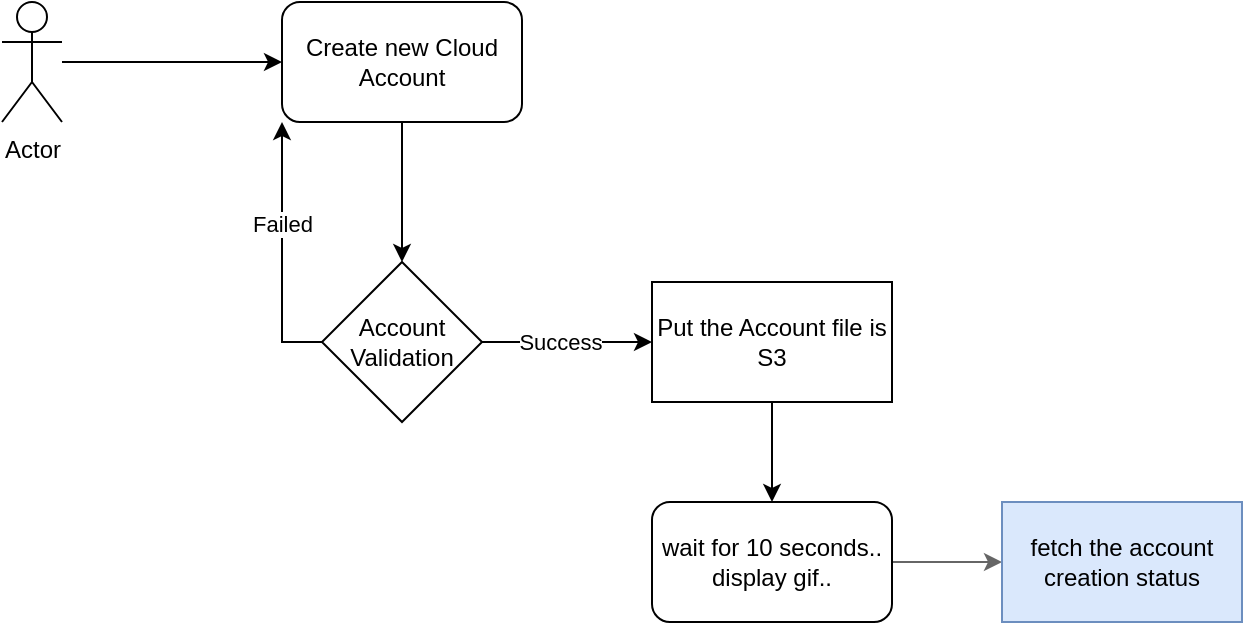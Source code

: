 <mxfile version="20.3.6" type="github" pages="2"><diagram id="8uqgado0AFzXxvvhK6Mf" name="Page-1"><mxGraphModel dx="1018" dy="588" grid="1" gridSize="10" guides="1" tooltips="1" connect="1" arrows="1" fold="1" page="1" pageScale="1" pageWidth="850" pageHeight="1100" math="0" shadow="0"><root><mxCell id="0"/><mxCell id="1" parent="0"/><mxCell id="pcmFgGx2oCK5pUwCPBzZ-1" value="Actor" style="shape=umlActor;verticalLabelPosition=bottom;verticalAlign=top;html=1;outlineConnect=0;" vertex="1" parent="1"><mxGeometry x="40" y="210" width="30" height="60" as="geometry"/></mxCell><mxCell id="pcmFgGx2oCK5pUwCPBzZ-2" value="" style="endArrow=classic;html=1;rounded=0;" edge="1" parent="1" source="pcmFgGx2oCK5pUwCPBzZ-1"><mxGeometry width="50" height="50" relative="1" as="geometry"><mxPoint x="110" y="270" as="sourcePoint"/><mxPoint x="180" y="240" as="targetPoint"/></mxGeometry></mxCell><mxCell id="pcmFgGx2oCK5pUwCPBzZ-4" style="edgeStyle=orthogonalEdgeStyle;rounded=0;orthogonalLoop=1;jettySize=auto;html=1;exitX=0.5;exitY=1;exitDx=0;exitDy=0;" edge="1" parent="1" source="pcmFgGx2oCK5pUwCPBzZ-3"><mxGeometry relative="1" as="geometry"><mxPoint x="240" y="340" as="targetPoint"/></mxGeometry></mxCell><mxCell id="pcmFgGx2oCK5pUwCPBzZ-3" value="Create new Cloud Account" style="rounded=1;whiteSpace=wrap;html=1;" vertex="1" parent="1"><mxGeometry x="180" y="210" width="120" height="60" as="geometry"/></mxCell><mxCell id="pcmFgGx2oCK5pUwCPBzZ-7" style="edgeStyle=orthogonalEdgeStyle;rounded=0;orthogonalLoop=1;jettySize=auto;html=1;entryX=0;entryY=0.5;entryDx=0;entryDy=0;" edge="1" parent="1" source="pcmFgGx2oCK5pUwCPBzZ-5" target="pcmFgGx2oCK5pUwCPBzZ-6"><mxGeometry relative="1" as="geometry"/></mxCell><mxCell id="pcmFgGx2oCK5pUwCPBzZ-8" value="Success" style="edgeLabel;html=1;align=center;verticalAlign=middle;resizable=0;points=[];" vertex="1" connectable="0" parent="pcmFgGx2oCK5pUwCPBzZ-7"><mxGeometry x="-0.082" y="1" relative="1" as="geometry"><mxPoint y="1" as="offset"/></mxGeometry></mxCell><mxCell id="pcmFgGx2oCK5pUwCPBzZ-10" style="edgeStyle=orthogonalEdgeStyle;rounded=0;orthogonalLoop=1;jettySize=auto;html=1;exitX=0;exitY=0.5;exitDx=0;exitDy=0;entryX=0;entryY=1;entryDx=0;entryDy=0;" edge="1" parent="1" source="pcmFgGx2oCK5pUwCPBzZ-5" target="pcmFgGx2oCK5pUwCPBzZ-3"><mxGeometry relative="1" as="geometry"/></mxCell><mxCell id="pcmFgGx2oCK5pUwCPBzZ-11" value="Failed" style="edgeLabel;html=1;align=center;verticalAlign=middle;resizable=0;points=[];" vertex="1" connectable="0" parent="pcmFgGx2oCK5pUwCPBzZ-10"><mxGeometry x="0.238" relative="1" as="geometry"><mxPoint y="1" as="offset"/></mxGeometry></mxCell><mxCell id="pcmFgGx2oCK5pUwCPBzZ-5" value="Account Validation" style="rhombus;whiteSpace=wrap;html=1;" vertex="1" parent="1"><mxGeometry x="200" y="340" width="80" height="80" as="geometry"/></mxCell><mxCell id="pcmFgGx2oCK5pUwCPBzZ-12" style="edgeStyle=orthogonalEdgeStyle;rounded=0;orthogonalLoop=1;jettySize=auto;html=1;exitX=0.5;exitY=1;exitDx=0;exitDy=0;" edge="1" parent="1" source="pcmFgGx2oCK5pUwCPBzZ-6"><mxGeometry relative="1" as="geometry"><mxPoint x="425" y="460" as="targetPoint"/></mxGeometry></mxCell><mxCell id="pcmFgGx2oCK5pUwCPBzZ-6" value="Put the Account file is S3" style="rounded=0;whiteSpace=wrap;html=1;" vertex="1" parent="1"><mxGeometry x="365" y="350" width="120" height="60" as="geometry"/></mxCell><mxCell id="pcmFgGx2oCK5pUwCPBzZ-14" style="edgeStyle=orthogonalEdgeStyle;rounded=0;orthogonalLoop=1;jettySize=auto;html=1;exitX=1;exitY=0.5;exitDx=0;exitDy=0;fillColor=#f5f5f5;strokeColor=#666666;" edge="1" parent="1" source="pcmFgGx2oCK5pUwCPBzZ-13"><mxGeometry relative="1" as="geometry"><mxPoint x="540" y="490" as="targetPoint"/></mxGeometry></mxCell><mxCell id="pcmFgGx2oCK5pUwCPBzZ-13" value="wait for 10 seconds.. display gif.." style="rounded=1;whiteSpace=wrap;html=1;" vertex="1" parent="1"><mxGeometry x="365" y="460" width="120" height="60" as="geometry"/></mxCell><mxCell id="pcmFgGx2oCK5pUwCPBzZ-15" value="fetch the account creation status" style="rounded=0;whiteSpace=wrap;html=1;fillColor=#dae8fc;strokeColor=#6c8ebf;" vertex="1" parent="1"><mxGeometry x="540" y="460" width="120" height="60" as="geometry"/></mxCell></root></mxGraphModel></diagram><diagram id="WPXmWxR6_oQTRzcOLMHB" name="Page-2"><mxGraphModel dx="1868" dy="588" grid="1" gridSize="10" guides="1" tooltips="1" connect="1" arrows="1" fold="1" page="1" pageScale="1" pageWidth="850" pageHeight="1100" math="0" shadow="0"><root><mxCell id="0"/><mxCell id="1" parent="0"/><mxCell id="m65-xue7yqfySkY63nyv-6" style="edgeStyle=orthogonalEdgeStyle;rounded=0;orthogonalLoop=1;jettySize=auto;html=1;exitX=0.5;exitY=1;exitDx=0;exitDy=0;strokeColor=none;" edge="1" parent="1" source="m65-xue7yqfySkY63nyv-1"><mxGeometry relative="1" as="geometry"><mxPoint x="90" y="500" as="targetPoint"/><Array as="points"><mxPoint x="90" y="430"/><mxPoint x="90" y="430"/></Array></mxGeometry></mxCell><mxCell id="m65-xue7yqfySkY63nyv-1" value="UI" style="html=1;fillColor=#d5e8d4;strokeColor=#82b366;" vertex="1" parent="1"><mxGeometry x="30" y="120" width="120" height="70" as="geometry"/></mxCell><mxCell id="m65-xue7yqfySkY63nyv-2" value="Controller/Service" style="html=1;fillColor=#ffe6cc;strokeColor=#d79b00;" vertex="1" parent="1"><mxGeometry x="270" y="120" width="120" height="70" as="geometry"/></mxCell><mxCell id="m65-xue7yqfySkY63nyv-4" value="Database" style="strokeWidth=2;html=1;shape=mxgraph.flowchart.database;whiteSpace=wrap;fillColor=#f0a30a;strokeColor=#BD7000;fontColor=#000000;" vertex="1" parent="1"><mxGeometry x="490" y="120" width="70" height="75" as="geometry"/></mxCell><mxCell id="m65-xue7yqfySkY63nyv-5" value="" style="sketch=0;points=[[0,0,0],[0.25,0,0],[0.5,0,0],[0.75,0,0],[1,0,0],[0,1,0],[0.25,1,0],[0.5,1,0],[0.75,1,0],[1,1,0],[0,0.25,0],[0,0.5,0],[0,0.75,0],[1,0.25,0],[1,0.5,0],[1,0.75,0]];outlineConnect=0;fontColor=#232F3E;gradientColor=#60A337;gradientDirection=north;fillColor=#277116;strokeColor=#ffffff;dashed=0;verticalLabelPosition=bottom;verticalAlign=top;align=center;html=1;fontSize=12;fontStyle=0;aspect=fixed;shape=mxgraph.aws4.resourceIcon;resIcon=mxgraph.aws4.s3;" vertex="1" parent="1"><mxGeometry x="670" y="120" width="78" height="78" as="geometry"/></mxCell><mxCell id="m65-xue7yqfySkY63nyv-20" value="&lt;blockquote style=&quot;margin: 0 0 0 40px; border: none; padding: 0px;&quot;&gt;&lt;/blockquote&gt;&lt;span style=&quot;background-color: initial;&quot;&gt;CloudProvider&lt;/span&gt;&lt;br&gt;&lt;span style=&quot;background-color: initial;&quot;&gt;AccountName&lt;/span&gt;&lt;br&gt;&lt;span style=&quot;background-color: initial;&quot;&gt;Email&lt;br&gt;&lt;/span&gt;InfraId&lt;br&gt;Role&lt;br&gt;OU&lt;br&gt;&lt;blockquote style=&quot;margin: 0 0 0 40px; border: none; padding: 0px;&quot;&gt;&lt;/blockquote&gt;" style="shape=note;whiteSpace=wrap;html=1;backgroundOutline=1;darkOpacity=0.05;align=left;" vertex="1" parent="1"><mxGeometry x="-80" y="195" width="120" height="100" as="geometry"/></mxCell><mxCell id="m65-xue7yqfySkY63nyv-24" value="" style="html=1;points=[];perimeter=orthogonalPerimeter;dashed=1;" vertex="1" parent="1"><mxGeometry x="80" y="190" width="10" height="670" as="geometry"/></mxCell><mxCell id="m65-xue7yqfySkY63nyv-25" value="" style="html=1;points=[];perimeter=orthogonalPerimeter;dashed=1;" vertex="1" parent="1"><mxGeometry x="520" y="195" width="10" height="525" as="geometry"/></mxCell><mxCell id="m65-xue7yqfySkY63nyv-26" value="" style="html=1;points=[];perimeter=orthogonalPerimeter;dashed=1;" vertex="1" parent="1"><mxGeometry x="704" y="200" width="10" height="680" as="geometry"/></mxCell><mxCell id="m65-xue7yqfySkY63nyv-28" value="Account Validation" style="edgeStyle=orthogonalEdgeStyle;html=1;align=left;spacingLeft=2;endArrow=block;rounded=0;entryX=1;entryY=0;strokeColor=default;" edge="1" parent="1"><mxGeometry relative="1" as="geometry"><mxPoint x="330" y="330" as="sourcePoint"/><Array as="points"><mxPoint x="360" y="330"/></Array><mxPoint x="335" y="350" as="targetPoint"/></mxGeometry></mxCell><mxCell id="m65-xue7yqfySkY63nyv-35" value="If account validation fails" style="html=1;verticalAlign=bottom;endArrow=open;dashed=1;endSize=8;rounded=0;strokeColor=default;" edge="1" parent="1"><mxGeometry relative="1" as="geometry"><mxPoint x="310" y="380" as="sourcePoint"/><mxPoint x="90" y="380" as="targetPoint"/></mxGeometry></mxCell><mxCell id="m65-xue7yqfySkY63nyv-36" value="validate account" style="html=1;verticalAlign=bottom;endArrow=block;rounded=0;strokeColor=default;dashed=1;" edge="1" parent="1"><mxGeometry width="80" relative="1" as="geometry"><mxPoint x="330" y="320" as="sourcePoint"/><mxPoint x="510" y="320" as="targetPoint"/></mxGeometry></mxCell><mxCell id="m65-xue7yqfySkY63nyv-37" value="&lt;font style=&quot;font-size: 10px;&quot;&gt;Create Account CSV file [&lt;b&gt;&lt;font style=&quot;font-size: 10px;&quot; color=&quot;#ff9933&quot;&gt;new-account-accountName+CloudProvider.csv&lt;/font&gt;&lt;/b&gt;]&lt;/font&gt;" style="html=1;verticalAlign=bottom;endArrow=block;rounded=0;strokeColor=default;" edge="1" parent="1"><mxGeometry width="80" relative="1" as="geometry"><mxPoint x="340" y="520" as="sourcePoint"/><mxPoint x="700" y="518" as="targetPoint"/></mxGeometry></mxCell><mxCell id="m65-xue7yqfySkY63nyv-40" value="&lt;font style=&quot;font-size: 11px;&quot;&gt;&lt;font style=&quot;font-size: 11px;&quot; color=&quot;#1a1a1a&quot;&gt;save new-account details in _satge table&lt;/font&gt;&amp;nbsp;&lt;/font&gt;" style="html=1;verticalAlign=bottom;endArrow=block;rounded=0;strokeColor=default;fontColor=#FF9933;align=left;" edge="1" parent="1"><mxGeometry x="-0.895" y="10" width="80" relative="1" as="geometry"><mxPoint x="340" y="570" as="sourcePoint"/><mxPoint x="510" y="570" as="targetPoint"/><mxPoint as="offset"/></mxGeometry></mxCell><mxCell id="m65-xue7yqfySkY63nyv-41" value="&lt;font style=&quot;font-size: 11px;&quot;&gt;display Error message&lt;/font&gt;" style="text;html=1;align=center;verticalAlign=middle;resizable=0;points=[];autosize=1;strokeColor=none;fillColor=none;fontSize=10;fontColor=#1A1A1A;strokeWidth=4;" vertex="1" parent="1"><mxGeometry x="125" y="375" width="130" height="30" as="geometry"/></mxCell><mxCell id="m65-xue7yqfySkY63nyv-48" value="get the account creation status" style="html=1;verticalAlign=bottom;endArrow=block;rounded=0;strokeColor=default;fontSize=11;fontColor=#1A1A1A;" edge="1" parent="1"><mxGeometry width="80" relative="1" as="geometry"><mxPoint x="100" y="720" as="sourcePoint"/><mxPoint x="310" y="717" as="targetPoint"/></mxGeometry></mxCell><mxCell id="m65-xue7yqfySkY63nyv-49" value="Submit" style="html=1;verticalAlign=bottom;endArrow=block;rounded=0;strokeColor=default;fontSize=11;fontColor=#1A1A1A;" edge="1" parent="1"><mxGeometry width="80" relative="1" as="geometry"><mxPoint x="100" y="486" as="sourcePoint"/><mxPoint x="310" y="486" as="targetPoint"/></mxGeometry></mxCell><mxCell id="m65-xue7yqfySkY63nyv-54" value="&lt;font color=&quot;#000000&quot;&gt;Enter&lt;/font&gt;" style="html=1;verticalAlign=bottom;endArrow=block;rounded=0;strokeColor=default;fontSize=11;fontColor=#FF3333;" edge="1" parent="1"><mxGeometry width="80" relative="1" as="geometry"><mxPoint x="90" y="290" as="sourcePoint"/><mxPoint x="310" y="290" as="targetPoint"/></mxGeometry></mxCell><mxCell id="m65-xue7yqfySkY63nyv-57" value="&lt;span style=&quot;color: rgb(26, 26, 26);&quot;&gt;Display Account Creation progress.. message&lt;/span&gt;" style="html=1;verticalAlign=bottom;endArrow=block;rounded=0;strokeColor=default;fontSize=11;fontColor=#FF3333;align=center;" edge="1" parent="1"><mxGeometry x="0.049" y="-15" width="80" relative="1" as="geometry"><mxPoint x="310" y="625" as="sourcePoint"/><mxPoint x="100" y="625" as="targetPoint"/><mxPoint as="offset"/></mxGeometry></mxCell><mxCell id="m65-xue7yqfySkY63nyv-58" value="" style="html=1;points=[];perimeter=orthogonalPerimeter;dashed=1;strokeWidth=1;fontSize=11;fontColor=#000000;" vertex="1" parent="1"><mxGeometry x="520" y="750" width="10" height="260" as="geometry"/></mxCell><mxCell id="m65-xue7yqfySkY63nyv-59" value="get new-account-creation status" style="html=1;verticalAlign=bottom;endArrow=block;rounded=0;strokeColor=default;fontSize=11;fontColor=#000000;" edge="1" parent="1"><mxGeometry width="80" relative="1" as="geometry"><mxPoint x="330" y="740" as="sourcePoint"/><mxPoint x="700" y="740" as="targetPoint"/></mxGeometry></mxCell><mxCell id="m65-xue7yqfySkY63nyv-60" value="account-creation status response" style="html=1;verticalAlign=bottom;endArrow=open;dashed=1;endSize=8;rounded=0;strokeColor=default;fontSize=11;fontColor=#000000;entryX=1.4;entryY=0.618;entryDx=0;entryDy=0;entryPerimeter=0;" edge="1" parent="1"><mxGeometry relative="1" as="geometry"><mxPoint x="700" y="780" as="sourcePoint"/><mxPoint x="334" y="783.28" as="targetPoint"/></mxGeometry></mxCell><mxCell id="m65-xue7yqfySkY63nyv-61" value="&lt;font color=&quot;#006600&quot;&gt;if account creation success -&amp;nbsp;&lt;br&gt;delete _stage record&lt;br&gt;insert in master_account table&lt;/font&gt;" style="html=1;verticalAlign=bottom;endArrow=block;rounded=0;strokeColor=default;fontSize=11;fontColor=#000000;entryX=0.1;entryY=0.358;entryDx=0;entryDy=0;entryPerimeter=0;exitX=1.1;exitY=0.681;exitDx=0;exitDy=0;exitPerimeter=0;" edge="1" parent="1" target="m65-xue7yqfySkY63nyv-58"><mxGeometry x="0.042" y="3" width="80" relative="1" as="geometry"><mxPoint x="331" y="843.76" as="sourcePoint"/><mxPoint x="410" y="820" as="targetPoint"/><mxPoint as="offset"/></mxGeometry></mxCell><mxCell id="m65-xue7yqfySkY63nyv-62" value="&lt;font color=&quot;#cc0000&quot;&gt;If account creation failed&lt;br&gt;update _satge table with error status&lt;/font&gt;" style="html=1;verticalAlign=bottom;endArrow=block;rounded=0;strokeColor=default;fontSize=11;fontColor=#000000;entryX=0.1;entryY=0.617;entryDx=0;entryDy=0;entryPerimeter=0;" edge="1" parent="1" target="m65-xue7yqfySkY63nyv-58"><mxGeometry width="80" relative="1" as="geometry"><mxPoint x="330" y="910" as="sourcePoint"/><mxPoint x="410" y="910" as="targetPoint"/></mxGeometry></mxCell><mxCell id="m65-xue7yqfySkY63nyv-63" value="" style="html=1;points=[];perimeter=orthogonalPerimeter;dashed=1;strokeWidth=1;fontSize=11;fontColor=#000000;" vertex="1" parent="1"><mxGeometry x="80" y="900" width="10" height="310" as="geometry"/></mxCell><mxCell id="m65-xue7yqfySkY63nyv-66" value="&lt;font color=&quot;#006600&quot;&gt;display the status and allow &lt;br&gt;user to close the pop-up&lt;/font&gt;" style="html=1;verticalAlign=bottom;endArrow=block;rounded=0;strokeColor=default;fontSize=11;fontColor=#CC0000;entryX=1.3;entryY=0.206;entryDx=0;entryDy=0;entryPerimeter=0;exitX=-0.4;exitY=0.805;exitDx=0;exitDy=0;exitPerimeter=0;" edge="1" parent="1" target="m65-xue7yqfySkY63nyv-63"><mxGeometry width="80" relative="1" as="geometry"><mxPoint x="316" y="962.8" as="sourcePoint"/><mxPoint x="210" y="950" as="targetPoint"/></mxGeometry></mxCell><mxCell id="m65-xue7yqfySkY63nyv-67" value="" style="html=1;points=[];perimeter=orthogonalPerimeter;dashed=1;strokeWidth=1;fontSize=11;fontColor=#006600;" vertex="1" parent="1"><mxGeometry x="320" y="190" width="10" height="240" as="geometry"/></mxCell><mxCell id="m65-xue7yqfySkY63nyv-68" value="" style="html=1;points=[];perimeter=orthogonalPerimeter;dashed=1;strokeWidth=1;fontSize=11;fontColor=#006600;" vertex="1" parent="1"><mxGeometry x="320" y="440" width="10" height="240" as="geometry"/></mxCell><mxCell id="m65-xue7yqfySkY63nyv-69" value="" style="html=1;points=[];perimeter=orthogonalPerimeter;dashed=1;strokeWidth=1;fontSize=11;fontColor=#006600;" vertex="1" parent="1"><mxGeometry x="320" y="690" width="10" height="300" as="geometry"/></mxCell><mxCell id="m65-xue7yqfySkY63nyv-70" value="" style="html=1;points=[];perimeter=orthogonalPerimeter;dashed=1;strokeWidth=1;fontSize=11;fontColor=#006600;" vertex="1" parent="1"><mxGeometry x="320" y="1000" width="10" height="300" as="geometry"/></mxCell><mxCell id="m65-xue7yqfySkY63nyv-71" value="" style="verticalLabelPosition=bottom;html=1;verticalAlign=top;align=center;strokeColor=none;fillColor=#00BEF2;shape=mxgraph.azure.scheduler;pointerEvents=1;dashed=1;strokeWidth=1;fontSize=11;fontColor=#006600;" vertex="1" parent="1"><mxGeometry x="280" y="1070" width="40" height="50" as="geometry"/></mxCell><mxCell id="m65-xue7yqfySkY63nyv-72" value="" style="html=1;points=[];perimeter=orthogonalPerimeter;dashed=1;strokeWidth=1;fontSize=11;fontColor=#006600;" vertex="1" parent="1"><mxGeometry x="520" y="1180" width="10" height="370" as="geometry"/></mxCell><mxCell id="m65-xue7yqfySkY63nyv-74" value="&lt;font color=&quot;#000000&quot;&gt;Scheduler to fetch the account &lt;br&gt;creation status from S3&lt;/font&gt;" style="html=1;verticalAlign=bottom;endArrow=block;rounded=0;strokeColor=default;fontSize=11;fontColor=#006600;exitX=1.1;exitY=0.395;exitDx=0;exitDy=0;exitPerimeter=0;" edge="1" parent="1" source="m65-xue7yqfySkY63nyv-70"><mxGeometry width="80" relative="1" as="geometry"><mxPoint x="350" y="1120" as="sourcePoint"/><mxPoint x="700" y="1119" as="targetPoint"/></mxGeometry></mxCell><mxCell id="m65-xue7yqfySkY63nyv-75" value="" style="html=1;points=[];perimeter=orthogonalPerimeter;dashed=1;strokeWidth=1;fontSize=11;fontColor=#006600;" vertex="1" parent="1"><mxGeometry x="704" y="1010" width="10" height="300" as="geometry"/></mxCell><mxCell id="m65-xue7yqfySkY63nyv-76" value="account status response" style="html=1;verticalAlign=bottom;endArrow=open;dashed=1;endSize=8;rounded=0;strokeColor=default;fontSize=11;fontColor=#000000;entryX=1;entryY=0.537;entryDx=0;entryDy=0;entryPerimeter=0;" edge="1" parent="1" target="m65-xue7yqfySkY63nyv-70"><mxGeometry relative="1" as="geometry"><mxPoint x="690" y="1160" as="sourcePoint"/><mxPoint x="610" y="1160" as="targetPoint"/></mxGeometry></mxCell><mxCell id="m65-xue7yqfySkY63nyv-77" value="update the main_account table&lt;br&gt;remove the _satge record" style="html=1;verticalAlign=bottom;endArrow=block;rounded=0;strokeColor=default;fontSize=11;fontColor=#000000;" edge="1" parent="1"><mxGeometry width="80" relative="1" as="geometry"><mxPoint x="330" y="1240" as="sourcePoint"/><mxPoint x="520" y="1240" as="targetPoint"/></mxGeometry></mxCell><mxCell id="m65-xue7yqfySkY63nyv-78" value="" style="html=1;points=[];perimeter=orthogonalPerimeter;dashed=1;strokeWidth=1;fontSize=11;fontColor=#006600;" vertex="1" parent="1"><mxGeometry x="320" y="1320" width="10" height="300" as="geometry"/></mxCell><mxCell id="m65-xue7yqfySkY63nyv-79" value="" style="html=1;points=[];perimeter=orthogonalPerimeter;dashed=1;strokeWidth=1;fontSize=11;fontColor=#006600;" vertex="1" parent="1"><mxGeometry x="80" y="1270" width="10" height="300" as="geometry"/></mxCell><mxCell id="m65-xue7yqfySkY63nyv-80" value="Fetch the account creation status" style="html=1;verticalAlign=bottom;endArrow=block;rounded=0;strokeColor=default;fontSize=11;fontColor=#CC6600;" edge="1" parent="1"><mxGeometry width="80" relative="1" as="geometry"><mxPoint x="90" y="1400" as="sourcePoint"/><mxPoint x="310" y="1400" as="targetPoint"/></mxGeometry></mxCell><mxCell id="m65-xue7yqfySkY63nyv-81" value="fetch status" style="html=1;verticalAlign=bottom;endArrow=open;dashed=1;endSize=8;rounded=0;strokeColor=default;fontSize=11;fontColor=#336600;" edge="1" parent="1" target="m65-xue7yqfySkY63nyv-78"><mxGeometry relative="1" as="geometry"><mxPoint x="520" y="1440" as="sourcePoint"/><mxPoint x="440" y="1440" as="targetPoint"/></mxGeometry></mxCell><mxCell id="m65-xue7yqfySkY63nyv-82" value="return records" style="html=1;verticalAlign=bottom;endArrow=open;dashed=1;endSize=8;rounded=0;strokeColor=default;fontSize=11;fontColor=#336600;" edge="1" parent="1"><mxGeometry relative="1" as="geometry"><mxPoint x="310" y="1440" as="sourcePoint"/><mxPoint x="90" y="1440" as="targetPoint"/></mxGeometry></mxCell><mxCell id="m65-xue7yqfySkY63nyv-83" value="create" style="shape=umlFrame;whiteSpace=wrap;html=1;dashed=1;strokeWidth=1;fontSize=11;fontColor=#CC6600;" vertex="1" parent="1"><mxGeometry x="50" y="250" width="720" height="170" as="geometry"/></mxCell><mxCell id="m65-xue7yqfySkY63nyv-84" value="&lt;blockquote style=&quot;margin: 0 0 0 40px; border: none; padding: 0px;&quot;&gt;&lt;/blockquote&gt;Account Number&lt;br&gt;joinDate&lt;br&gt;currency&lt;br&gt;&lt;br&gt;&lt;blockquote style=&quot;margin: 0 0 0 40px; border: none; padding: 0px;&quot;&gt;&lt;/blockquote&gt;" style="shape=note;whiteSpace=wrap;html=1;backgroundOutline=1;darkOpacity=0.05;align=left;" vertex="1" parent="1"><mxGeometry x="730" y="720" width="120" height="100" as="geometry"/></mxCell><mxCell id="m65-xue7yqfySkY63nyv-85" value="Submit" style="shape=umlFrame;whiteSpace=wrap;html=1;dashed=1;strokeWidth=1;fontSize=11;fontColor=#CC6600;" vertex="1" parent="1"><mxGeometry x="50" y="450" width="830" height="530" as="geometry"/></mxCell><mxCell id="m65-xue7yqfySkY63nyv-86" value="Scheduler" style="shape=umlFrame;whiteSpace=wrap;html=1;dashed=1;strokeWidth=1;fontSize=11;fontColor=#CC6600;" vertex="1" parent="1"><mxGeometry x="50" y="1040" width="820" height="280" as="geometry"/></mxCell></root></mxGraphModel></diagram></mxfile>